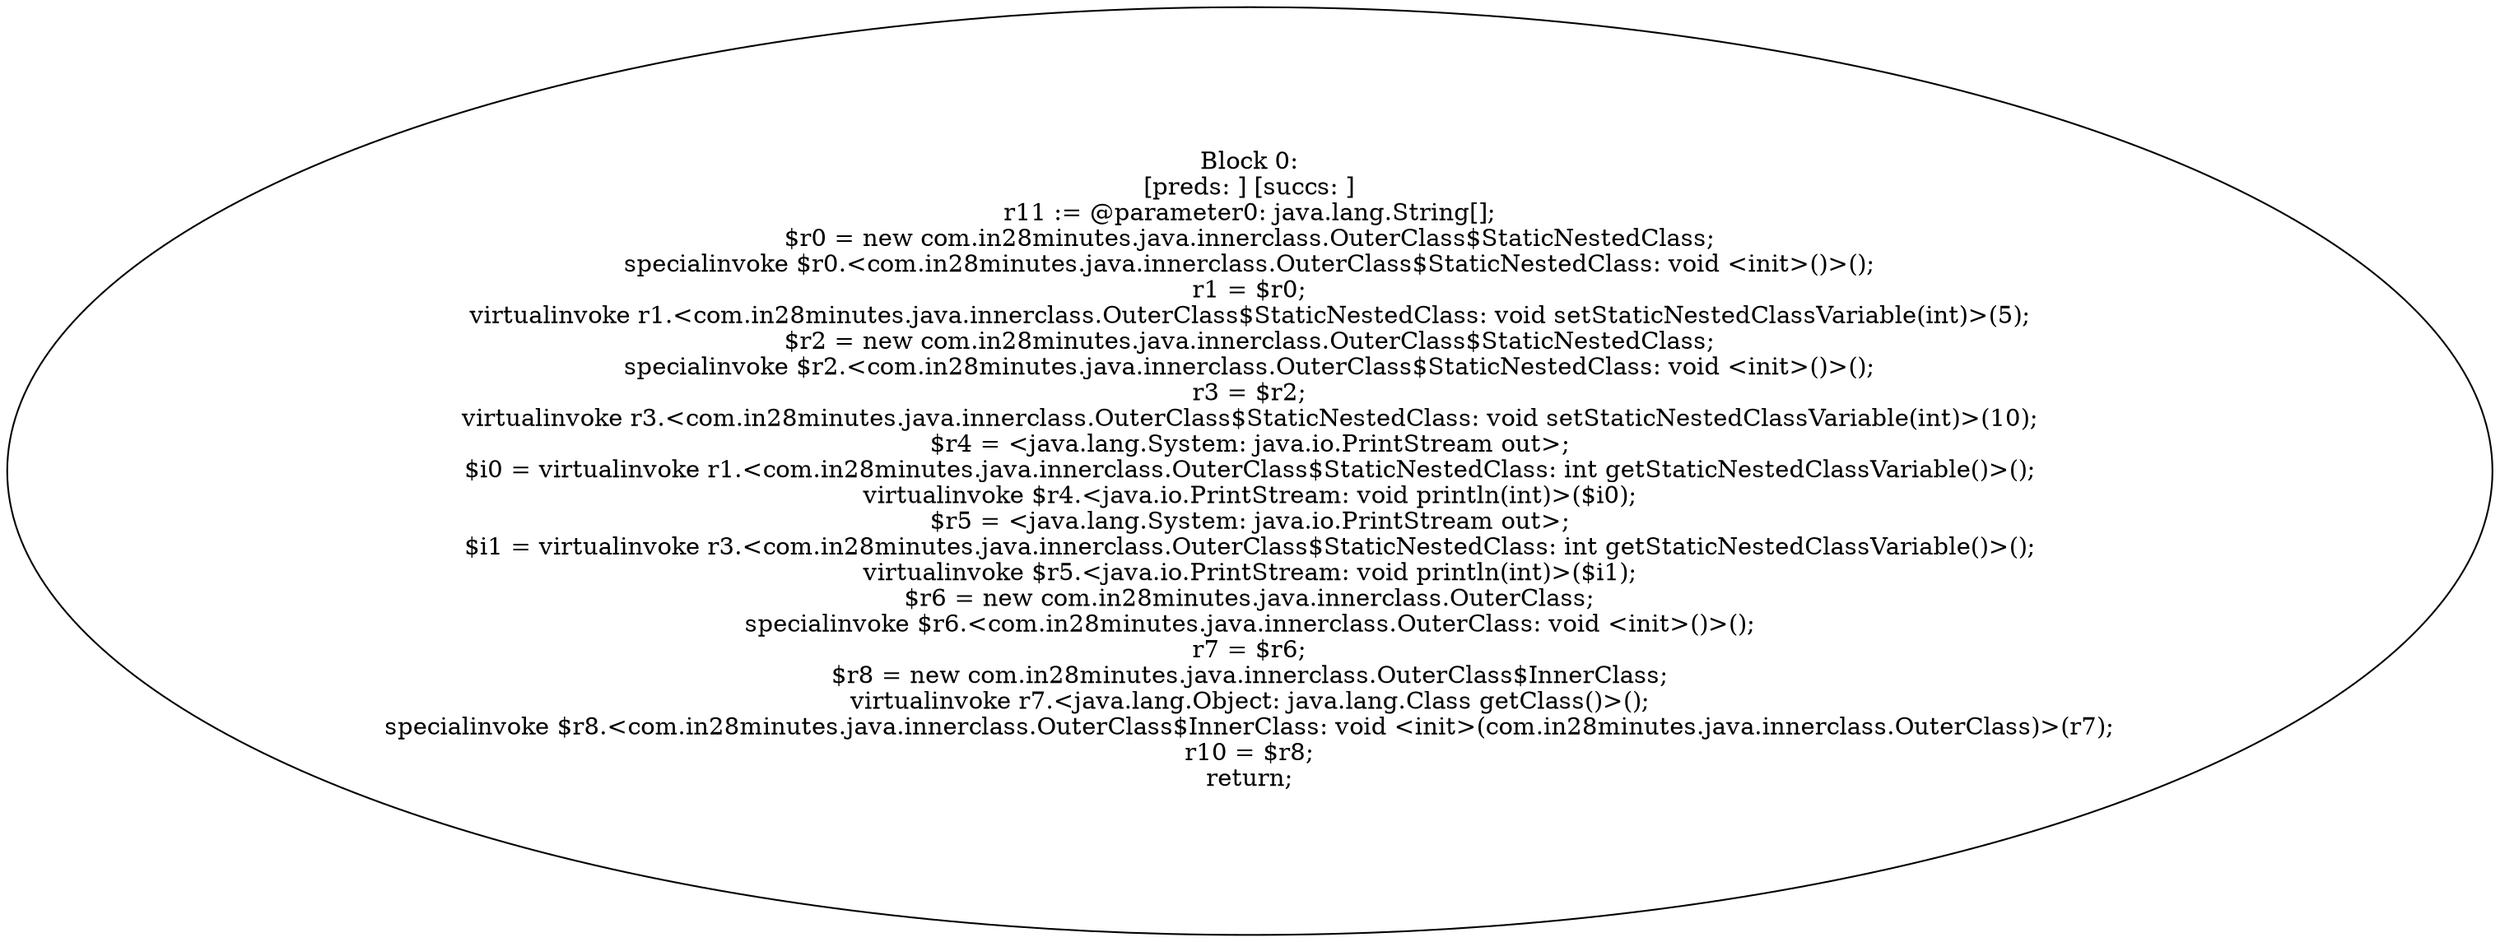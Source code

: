 digraph "unitGraph" {
    "Block 0:
[preds: ] [succs: ]
r11 := @parameter0: java.lang.String[];
$r0 = new com.in28minutes.java.innerclass.OuterClass$StaticNestedClass;
specialinvoke $r0.<com.in28minutes.java.innerclass.OuterClass$StaticNestedClass: void <init>()>();
r1 = $r0;
virtualinvoke r1.<com.in28minutes.java.innerclass.OuterClass$StaticNestedClass: void setStaticNestedClassVariable(int)>(5);
$r2 = new com.in28minutes.java.innerclass.OuterClass$StaticNestedClass;
specialinvoke $r2.<com.in28minutes.java.innerclass.OuterClass$StaticNestedClass: void <init>()>();
r3 = $r2;
virtualinvoke r3.<com.in28minutes.java.innerclass.OuterClass$StaticNestedClass: void setStaticNestedClassVariable(int)>(10);
$r4 = <java.lang.System: java.io.PrintStream out>;
$i0 = virtualinvoke r1.<com.in28minutes.java.innerclass.OuterClass$StaticNestedClass: int getStaticNestedClassVariable()>();
virtualinvoke $r4.<java.io.PrintStream: void println(int)>($i0);
$r5 = <java.lang.System: java.io.PrintStream out>;
$i1 = virtualinvoke r3.<com.in28minutes.java.innerclass.OuterClass$StaticNestedClass: int getStaticNestedClassVariable()>();
virtualinvoke $r5.<java.io.PrintStream: void println(int)>($i1);
$r6 = new com.in28minutes.java.innerclass.OuterClass;
specialinvoke $r6.<com.in28minutes.java.innerclass.OuterClass: void <init>()>();
r7 = $r6;
$r8 = new com.in28minutes.java.innerclass.OuterClass$InnerClass;
virtualinvoke r7.<java.lang.Object: java.lang.Class getClass()>();
specialinvoke $r8.<com.in28minutes.java.innerclass.OuterClass$InnerClass: void <init>(com.in28minutes.java.innerclass.OuterClass)>(r7);
r10 = $r8;
return;
"
}
